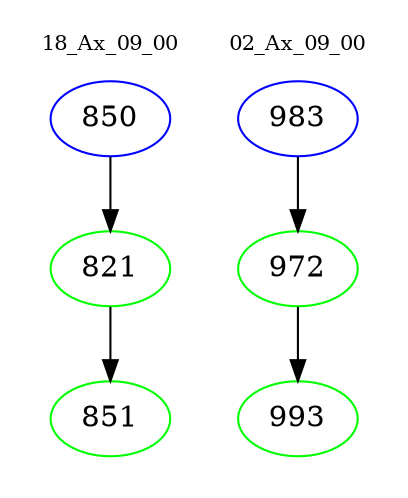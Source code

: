 digraph{
subgraph cluster_0 {
color = white
label = "18_Ax_09_00";
fontsize=10;
T0_850 [label="850", color="blue"]
T0_850 -> T0_821 [color="black"]
T0_821 [label="821", color="green"]
T0_821 -> T0_851 [color="black"]
T0_851 [label="851", color="green"]
}
subgraph cluster_1 {
color = white
label = "02_Ax_09_00";
fontsize=10;
T1_983 [label="983", color="blue"]
T1_983 -> T1_972 [color="black"]
T1_972 [label="972", color="green"]
T1_972 -> T1_993 [color="black"]
T1_993 [label="993", color="green"]
}
}
